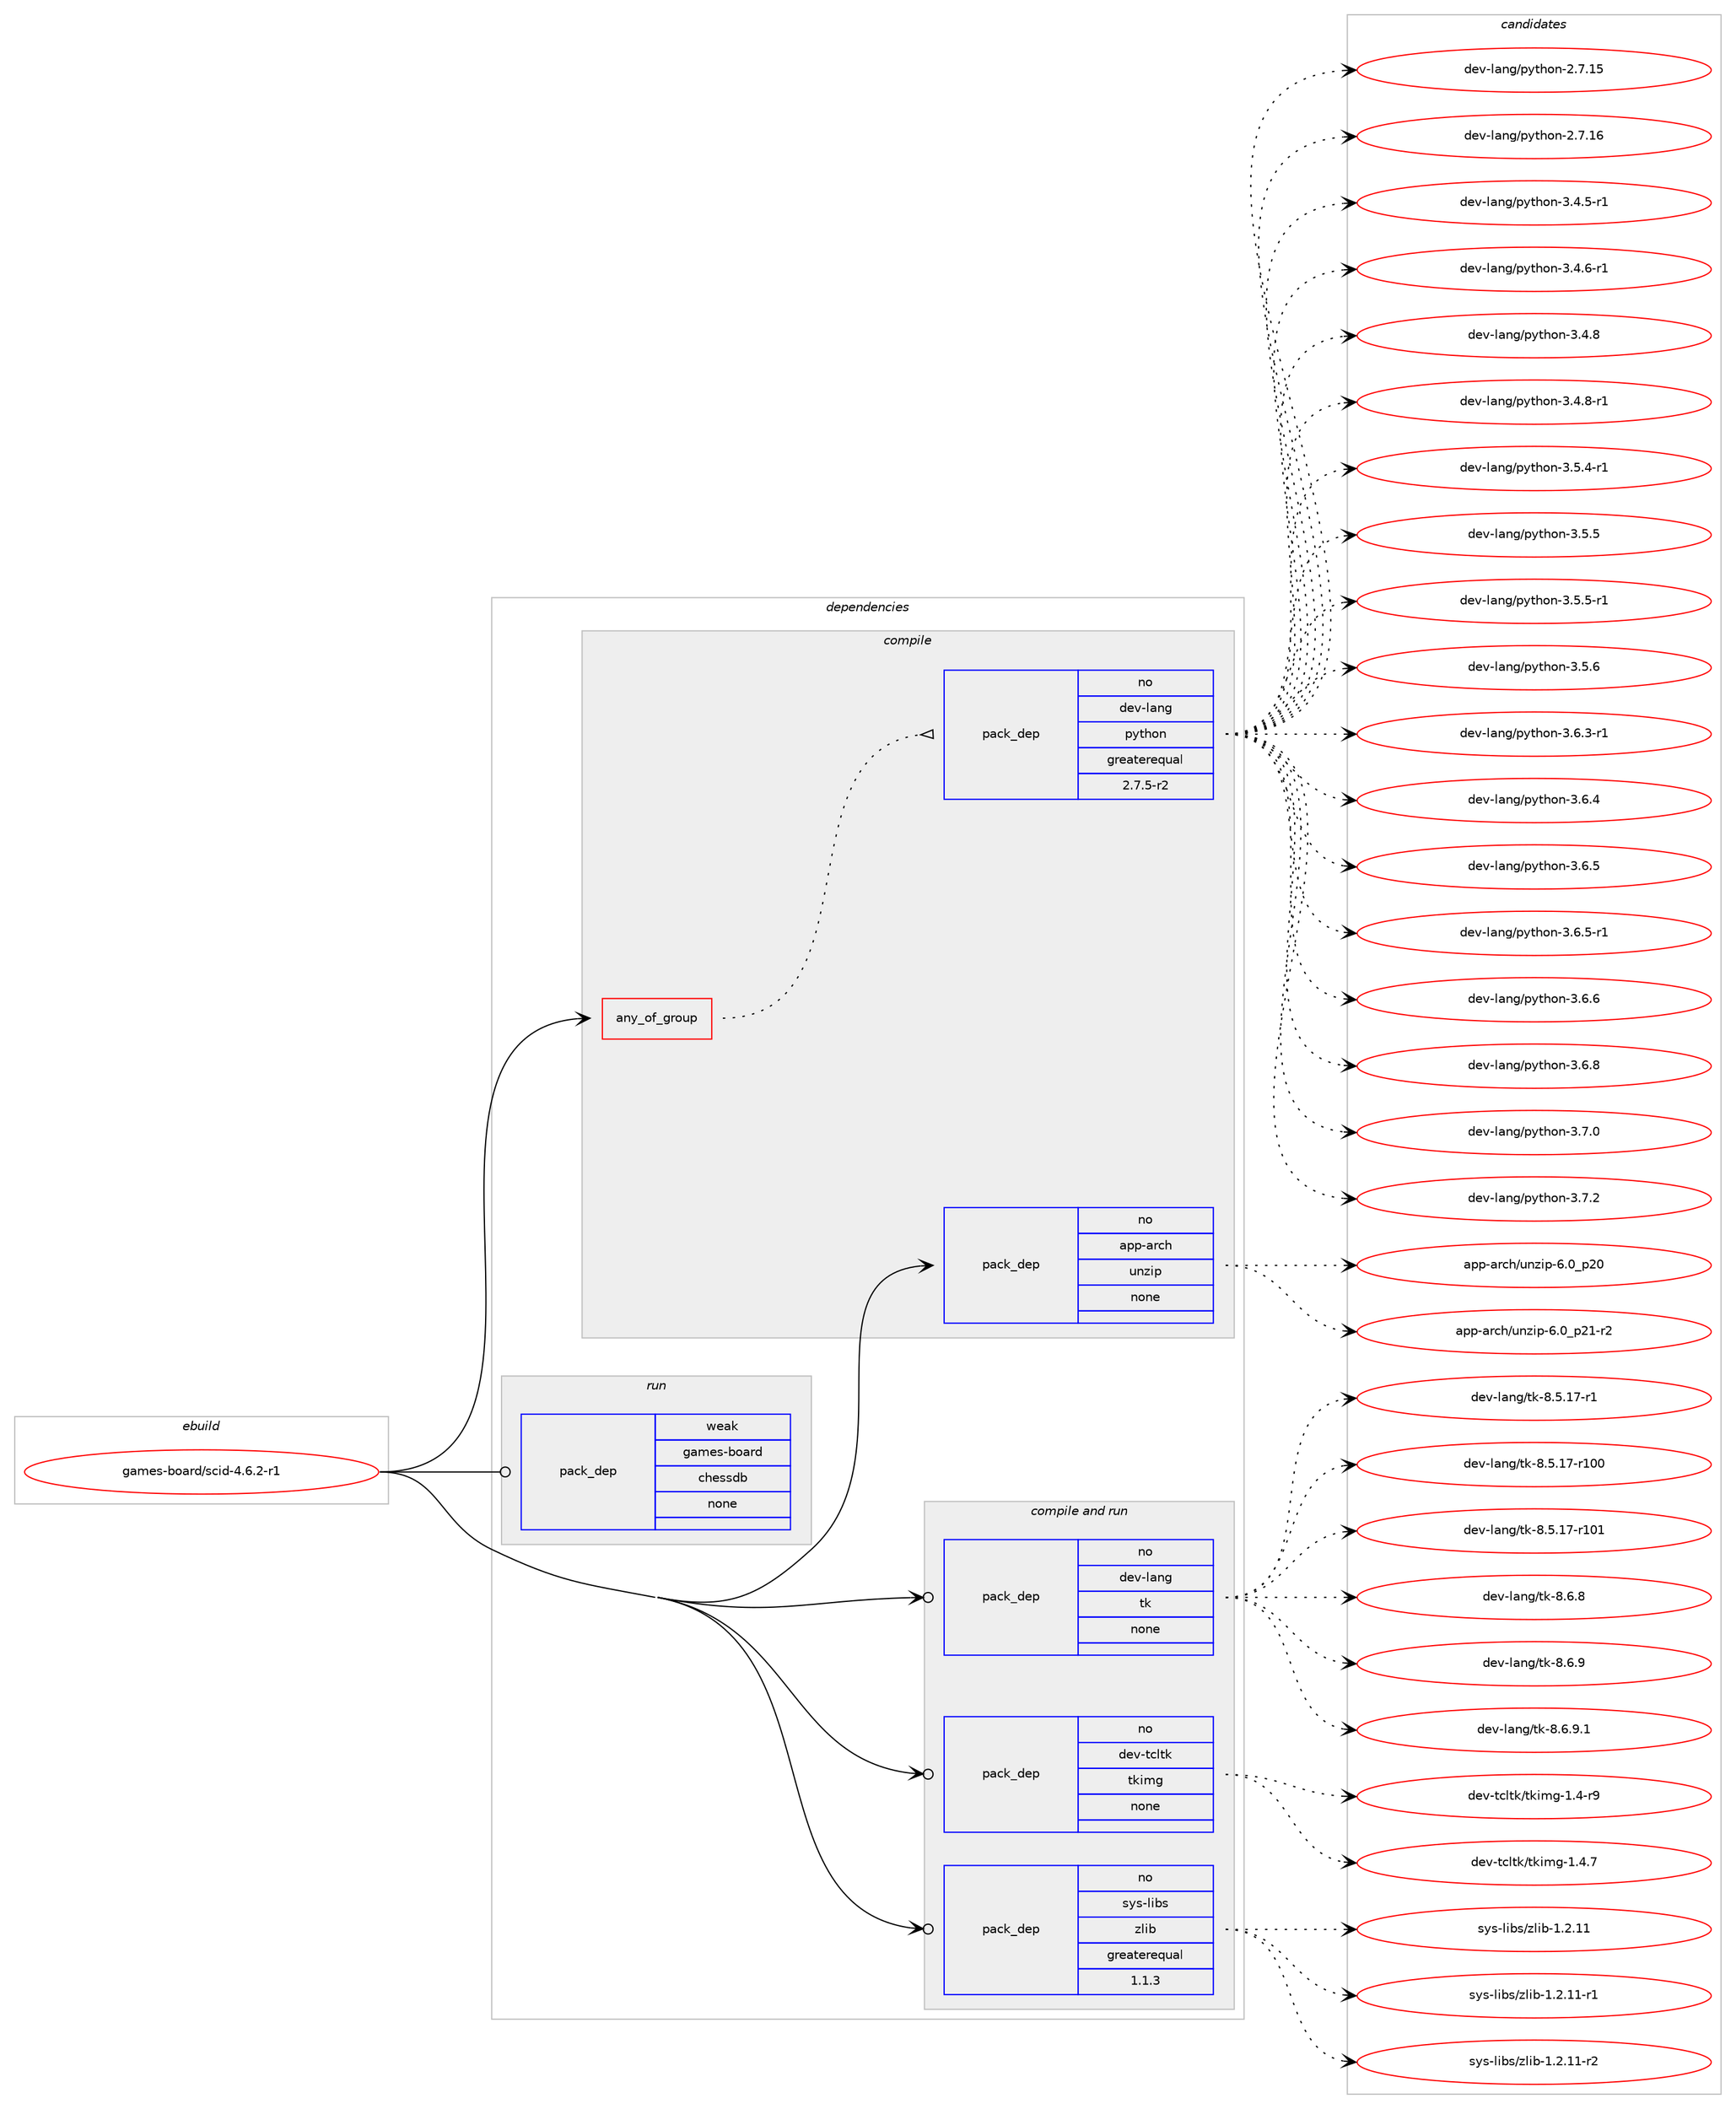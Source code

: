 digraph prolog {

# *************
# Graph options
# *************

newrank=true;
concentrate=true;
compound=true;
graph [rankdir=LR,fontname=Helvetica,fontsize=10,ranksep=1.5];#, ranksep=2.5, nodesep=0.2];
edge  [arrowhead=vee];
node  [fontname=Helvetica,fontsize=10];

# **********
# The ebuild
# **********

subgraph cluster_leftcol {
color=gray;
rank=same;
label=<<i>ebuild</i>>;
id [label="games-board/scid-4.6.2-r1", color=red, width=4, href="../games-board/scid-4.6.2-r1.svg"];
}

# ****************
# The dependencies
# ****************

subgraph cluster_midcol {
color=gray;
label=<<i>dependencies</i>>;
subgraph cluster_compile {
fillcolor="#eeeeee";
style=filled;
label=<<i>compile</i>>;
subgraph any23238 {
dependency1555368 [label=<<TABLE BORDER="0" CELLBORDER="1" CELLSPACING="0" CELLPADDING="4"><TR><TD CELLPADDING="10">any_of_group</TD></TR></TABLE>>, shape=none, color=red];subgraph pack1105355 {
dependency1555369 [label=<<TABLE BORDER="0" CELLBORDER="1" CELLSPACING="0" CELLPADDING="4" WIDTH="220"><TR><TD ROWSPAN="6" CELLPADDING="30">pack_dep</TD></TR><TR><TD WIDTH="110">no</TD></TR><TR><TD>dev-lang</TD></TR><TR><TD>python</TD></TR><TR><TD>greaterequal</TD></TR><TR><TD>2.7.5-r2</TD></TR></TABLE>>, shape=none, color=blue];
}
dependency1555368:e -> dependency1555369:w [weight=20,style="dotted",arrowhead="oinv"];
}
id:e -> dependency1555368:w [weight=20,style="solid",arrowhead="vee"];
subgraph pack1105356 {
dependency1555370 [label=<<TABLE BORDER="0" CELLBORDER="1" CELLSPACING="0" CELLPADDING="4" WIDTH="220"><TR><TD ROWSPAN="6" CELLPADDING="30">pack_dep</TD></TR><TR><TD WIDTH="110">no</TD></TR><TR><TD>app-arch</TD></TR><TR><TD>unzip</TD></TR><TR><TD>none</TD></TR><TR><TD></TD></TR></TABLE>>, shape=none, color=blue];
}
id:e -> dependency1555370:w [weight=20,style="solid",arrowhead="vee"];
}
subgraph cluster_compileandrun {
fillcolor="#eeeeee";
style=filled;
label=<<i>compile and run</i>>;
subgraph pack1105357 {
dependency1555371 [label=<<TABLE BORDER="0" CELLBORDER="1" CELLSPACING="0" CELLPADDING="4" WIDTH="220"><TR><TD ROWSPAN="6" CELLPADDING="30">pack_dep</TD></TR><TR><TD WIDTH="110">no</TD></TR><TR><TD>dev-lang</TD></TR><TR><TD>tk</TD></TR><TR><TD>none</TD></TR><TR><TD></TD></TR></TABLE>>, shape=none, color=blue];
}
id:e -> dependency1555371:w [weight=20,style="solid",arrowhead="odotvee"];
subgraph pack1105358 {
dependency1555372 [label=<<TABLE BORDER="0" CELLBORDER="1" CELLSPACING="0" CELLPADDING="4" WIDTH="220"><TR><TD ROWSPAN="6" CELLPADDING="30">pack_dep</TD></TR><TR><TD WIDTH="110">no</TD></TR><TR><TD>dev-tcltk</TD></TR><TR><TD>tkimg</TD></TR><TR><TD>none</TD></TR><TR><TD></TD></TR></TABLE>>, shape=none, color=blue];
}
id:e -> dependency1555372:w [weight=20,style="solid",arrowhead="odotvee"];
subgraph pack1105359 {
dependency1555373 [label=<<TABLE BORDER="0" CELLBORDER="1" CELLSPACING="0" CELLPADDING="4" WIDTH="220"><TR><TD ROWSPAN="6" CELLPADDING="30">pack_dep</TD></TR><TR><TD WIDTH="110">no</TD></TR><TR><TD>sys-libs</TD></TR><TR><TD>zlib</TD></TR><TR><TD>greaterequal</TD></TR><TR><TD>1.1.3</TD></TR></TABLE>>, shape=none, color=blue];
}
id:e -> dependency1555373:w [weight=20,style="solid",arrowhead="odotvee"];
}
subgraph cluster_run {
fillcolor="#eeeeee";
style=filled;
label=<<i>run</i>>;
subgraph pack1105360 {
dependency1555374 [label=<<TABLE BORDER="0" CELLBORDER="1" CELLSPACING="0" CELLPADDING="4" WIDTH="220"><TR><TD ROWSPAN="6" CELLPADDING="30">pack_dep</TD></TR><TR><TD WIDTH="110">weak</TD></TR><TR><TD>games-board</TD></TR><TR><TD>chessdb</TD></TR><TR><TD>none</TD></TR><TR><TD></TD></TR></TABLE>>, shape=none, color=blue];
}
id:e -> dependency1555374:w [weight=20,style="solid",arrowhead="odot"];
}
}

# **************
# The candidates
# **************

subgraph cluster_choices {
rank=same;
color=gray;
label=<<i>candidates</i>>;

subgraph choice1105355 {
color=black;
nodesep=1;
choice10010111845108971101034711212111610411111045504655464953 [label="dev-lang/python-2.7.15", color=red, width=4,href="../dev-lang/python-2.7.15.svg"];
choice10010111845108971101034711212111610411111045504655464954 [label="dev-lang/python-2.7.16", color=red, width=4,href="../dev-lang/python-2.7.16.svg"];
choice1001011184510897110103471121211161041111104551465246534511449 [label="dev-lang/python-3.4.5-r1", color=red, width=4,href="../dev-lang/python-3.4.5-r1.svg"];
choice1001011184510897110103471121211161041111104551465246544511449 [label="dev-lang/python-3.4.6-r1", color=red, width=4,href="../dev-lang/python-3.4.6-r1.svg"];
choice100101118451089711010347112121116104111110455146524656 [label="dev-lang/python-3.4.8", color=red, width=4,href="../dev-lang/python-3.4.8.svg"];
choice1001011184510897110103471121211161041111104551465246564511449 [label="dev-lang/python-3.4.8-r1", color=red, width=4,href="../dev-lang/python-3.4.8-r1.svg"];
choice1001011184510897110103471121211161041111104551465346524511449 [label="dev-lang/python-3.5.4-r1", color=red, width=4,href="../dev-lang/python-3.5.4-r1.svg"];
choice100101118451089711010347112121116104111110455146534653 [label="dev-lang/python-3.5.5", color=red, width=4,href="../dev-lang/python-3.5.5.svg"];
choice1001011184510897110103471121211161041111104551465346534511449 [label="dev-lang/python-3.5.5-r1", color=red, width=4,href="../dev-lang/python-3.5.5-r1.svg"];
choice100101118451089711010347112121116104111110455146534654 [label="dev-lang/python-3.5.6", color=red, width=4,href="../dev-lang/python-3.5.6.svg"];
choice1001011184510897110103471121211161041111104551465446514511449 [label="dev-lang/python-3.6.3-r1", color=red, width=4,href="../dev-lang/python-3.6.3-r1.svg"];
choice100101118451089711010347112121116104111110455146544652 [label="dev-lang/python-3.6.4", color=red, width=4,href="../dev-lang/python-3.6.4.svg"];
choice100101118451089711010347112121116104111110455146544653 [label="dev-lang/python-3.6.5", color=red, width=4,href="../dev-lang/python-3.6.5.svg"];
choice1001011184510897110103471121211161041111104551465446534511449 [label="dev-lang/python-3.6.5-r1", color=red, width=4,href="../dev-lang/python-3.6.5-r1.svg"];
choice100101118451089711010347112121116104111110455146544654 [label="dev-lang/python-3.6.6", color=red, width=4,href="../dev-lang/python-3.6.6.svg"];
choice100101118451089711010347112121116104111110455146544656 [label="dev-lang/python-3.6.8", color=red, width=4,href="../dev-lang/python-3.6.8.svg"];
choice100101118451089711010347112121116104111110455146554648 [label="dev-lang/python-3.7.0", color=red, width=4,href="../dev-lang/python-3.7.0.svg"];
choice100101118451089711010347112121116104111110455146554650 [label="dev-lang/python-3.7.2", color=red, width=4,href="../dev-lang/python-3.7.2.svg"];
dependency1555369:e -> choice10010111845108971101034711212111610411111045504655464953:w [style=dotted,weight="100"];
dependency1555369:e -> choice10010111845108971101034711212111610411111045504655464954:w [style=dotted,weight="100"];
dependency1555369:e -> choice1001011184510897110103471121211161041111104551465246534511449:w [style=dotted,weight="100"];
dependency1555369:e -> choice1001011184510897110103471121211161041111104551465246544511449:w [style=dotted,weight="100"];
dependency1555369:e -> choice100101118451089711010347112121116104111110455146524656:w [style=dotted,weight="100"];
dependency1555369:e -> choice1001011184510897110103471121211161041111104551465246564511449:w [style=dotted,weight="100"];
dependency1555369:e -> choice1001011184510897110103471121211161041111104551465346524511449:w [style=dotted,weight="100"];
dependency1555369:e -> choice100101118451089711010347112121116104111110455146534653:w [style=dotted,weight="100"];
dependency1555369:e -> choice1001011184510897110103471121211161041111104551465346534511449:w [style=dotted,weight="100"];
dependency1555369:e -> choice100101118451089711010347112121116104111110455146534654:w [style=dotted,weight="100"];
dependency1555369:e -> choice1001011184510897110103471121211161041111104551465446514511449:w [style=dotted,weight="100"];
dependency1555369:e -> choice100101118451089711010347112121116104111110455146544652:w [style=dotted,weight="100"];
dependency1555369:e -> choice100101118451089711010347112121116104111110455146544653:w [style=dotted,weight="100"];
dependency1555369:e -> choice1001011184510897110103471121211161041111104551465446534511449:w [style=dotted,weight="100"];
dependency1555369:e -> choice100101118451089711010347112121116104111110455146544654:w [style=dotted,weight="100"];
dependency1555369:e -> choice100101118451089711010347112121116104111110455146544656:w [style=dotted,weight="100"];
dependency1555369:e -> choice100101118451089711010347112121116104111110455146554648:w [style=dotted,weight="100"];
dependency1555369:e -> choice100101118451089711010347112121116104111110455146554650:w [style=dotted,weight="100"];
}
subgraph choice1105356 {
color=black;
nodesep=1;
choice971121124597114991044711711012210511245544648951125048 [label="app-arch/unzip-6.0_p20", color=red, width=4,href="../app-arch/unzip-6.0_p20.svg"];
choice9711211245971149910447117110122105112455446489511250494511450 [label="app-arch/unzip-6.0_p21-r2", color=red, width=4,href="../app-arch/unzip-6.0_p21-r2.svg"];
dependency1555370:e -> choice971121124597114991044711711012210511245544648951125048:w [style=dotted,weight="100"];
dependency1555370:e -> choice9711211245971149910447117110122105112455446489511250494511450:w [style=dotted,weight="100"];
}
subgraph choice1105357 {
color=black;
nodesep=1;
choice100101118451089711010347116107455646534649554511449 [label="dev-lang/tk-8.5.17-r1", color=red, width=4,href="../dev-lang/tk-8.5.17-r1.svg"];
choice1001011184510897110103471161074556465346495545114494848 [label="dev-lang/tk-8.5.17-r100", color=red, width=4,href="../dev-lang/tk-8.5.17-r100.svg"];
choice1001011184510897110103471161074556465346495545114494849 [label="dev-lang/tk-8.5.17-r101", color=red, width=4,href="../dev-lang/tk-8.5.17-r101.svg"];
choice100101118451089711010347116107455646544656 [label="dev-lang/tk-8.6.8", color=red, width=4,href="../dev-lang/tk-8.6.8.svg"];
choice100101118451089711010347116107455646544657 [label="dev-lang/tk-8.6.9", color=red, width=4,href="../dev-lang/tk-8.6.9.svg"];
choice1001011184510897110103471161074556465446574649 [label="dev-lang/tk-8.6.9.1", color=red, width=4,href="../dev-lang/tk-8.6.9.1.svg"];
dependency1555371:e -> choice100101118451089711010347116107455646534649554511449:w [style=dotted,weight="100"];
dependency1555371:e -> choice1001011184510897110103471161074556465346495545114494848:w [style=dotted,weight="100"];
dependency1555371:e -> choice1001011184510897110103471161074556465346495545114494849:w [style=dotted,weight="100"];
dependency1555371:e -> choice100101118451089711010347116107455646544656:w [style=dotted,weight="100"];
dependency1555371:e -> choice100101118451089711010347116107455646544657:w [style=dotted,weight="100"];
dependency1555371:e -> choice1001011184510897110103471161074556465446574649:w [style=dotted,weight="100"];
}
subgraph choice1105358 {
color=black;
nodesep=1;
choice100101118451169910811610747116107105109103454946524511457 [label="dev-tcltk/tkimg-1.4-r9", color=red, width=4,href="../dev-tcltk/tkimg-1.4-r9.svg"];
choice100101118451169910811610747116107105109103454946524655 [label="dev-tcltk/tkimg-1.4.7", color=red, width=4,href="../dev-tcltk/tkimg-1.4.7.svg"];
dependency1555372:e -> choice100101118451169910811610747116107105109103454946524511457:w [style=dotted,weight="100"];
dependency1555372:e -> choice100101118451169910811610747116107105109103454946524655:w [style=dotted,weight="100"];
}
subgraph choice1105359 {
color=black;
nodesep=1;
choice1151211154510810598115471221081059845494650464949 [label="sys-libs/zlib-1.2.11", color=red, width=4,href="../sys-libs/zlib-1.2.11.svg"];
choice11512111545108105981154712210810598454946504649494511449 [label="sys-libs/zlib-1.2.11-r1", color=red, width=4,href="../sys-libs/zlib-1.2.11-r1.svg"];
choice11512111545108105981154712210810598454946504649494511450 [label="sys-libs/zlib-1.2.11-r2", color=red, width=4,href="../sys-libs/zlib-1.2.11-r2.svg"];
dependency1555373:e -> choice1151211154510810598115471221081059845494650464949:w [style=dotted,weight="100"];
dependency1555373:e -> choice11512111545108105981154712210810598454946504649494511449:w [style=dotted,weight="100"];
dependency1555373:e -> choice11512111545108105981154712210810598454946504649494511450:w [style=dotted,weight="100"];
}
subgraph choice1105360 {
color=black;
nodesep=1;
}
}

}
